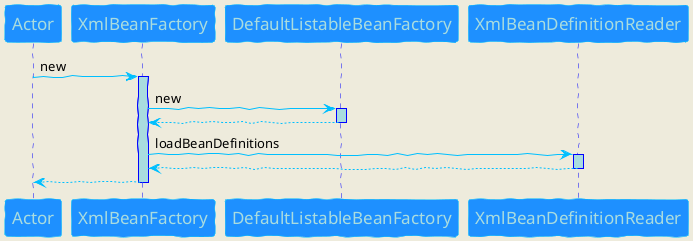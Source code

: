 @startuml
skinparam backgroundColor #EEEBDC
skinparam handwritten true

skinparam sequence {
ArrowColor DeepSkyBlue
ActorBorderColor DeepSkyBlue
LifeLineBorderColor blue
LifeLineBackgroundColor #A9DCDF

ParticipantBorderColor DeepSkyBlue
ParticipantBackgroundColor DodgerBlue
ParticipantFontName Impact
ParticipantFontSize 17
ParticipantFontColor #A9DCDF

ActorBackgroundColor aqua
ActorFontColor DeepSkyBlue
ActorFontSize 17
ActorFontName Aapex
}

participant Actor
Actor -> XmlBeanFactory : new
activate XmlBeanFactory
XmlBeanFactory -> DefaultListableBeanFactory : new
activate DefaultListableBeanFactory
DefaultListableBeanFactory --> XmlBeanFactory
deactivate DefaultListableBeanFactory
XmlBeanFactory -> XmlBeanDefinitionReader : loadBeanDefinitions
activate XmlBeanDefinitionReader
XmlBeanDefinitionReader --> XmlBeanFactory
deactivate XmlBeanDefinitionReader
return
@enduml
